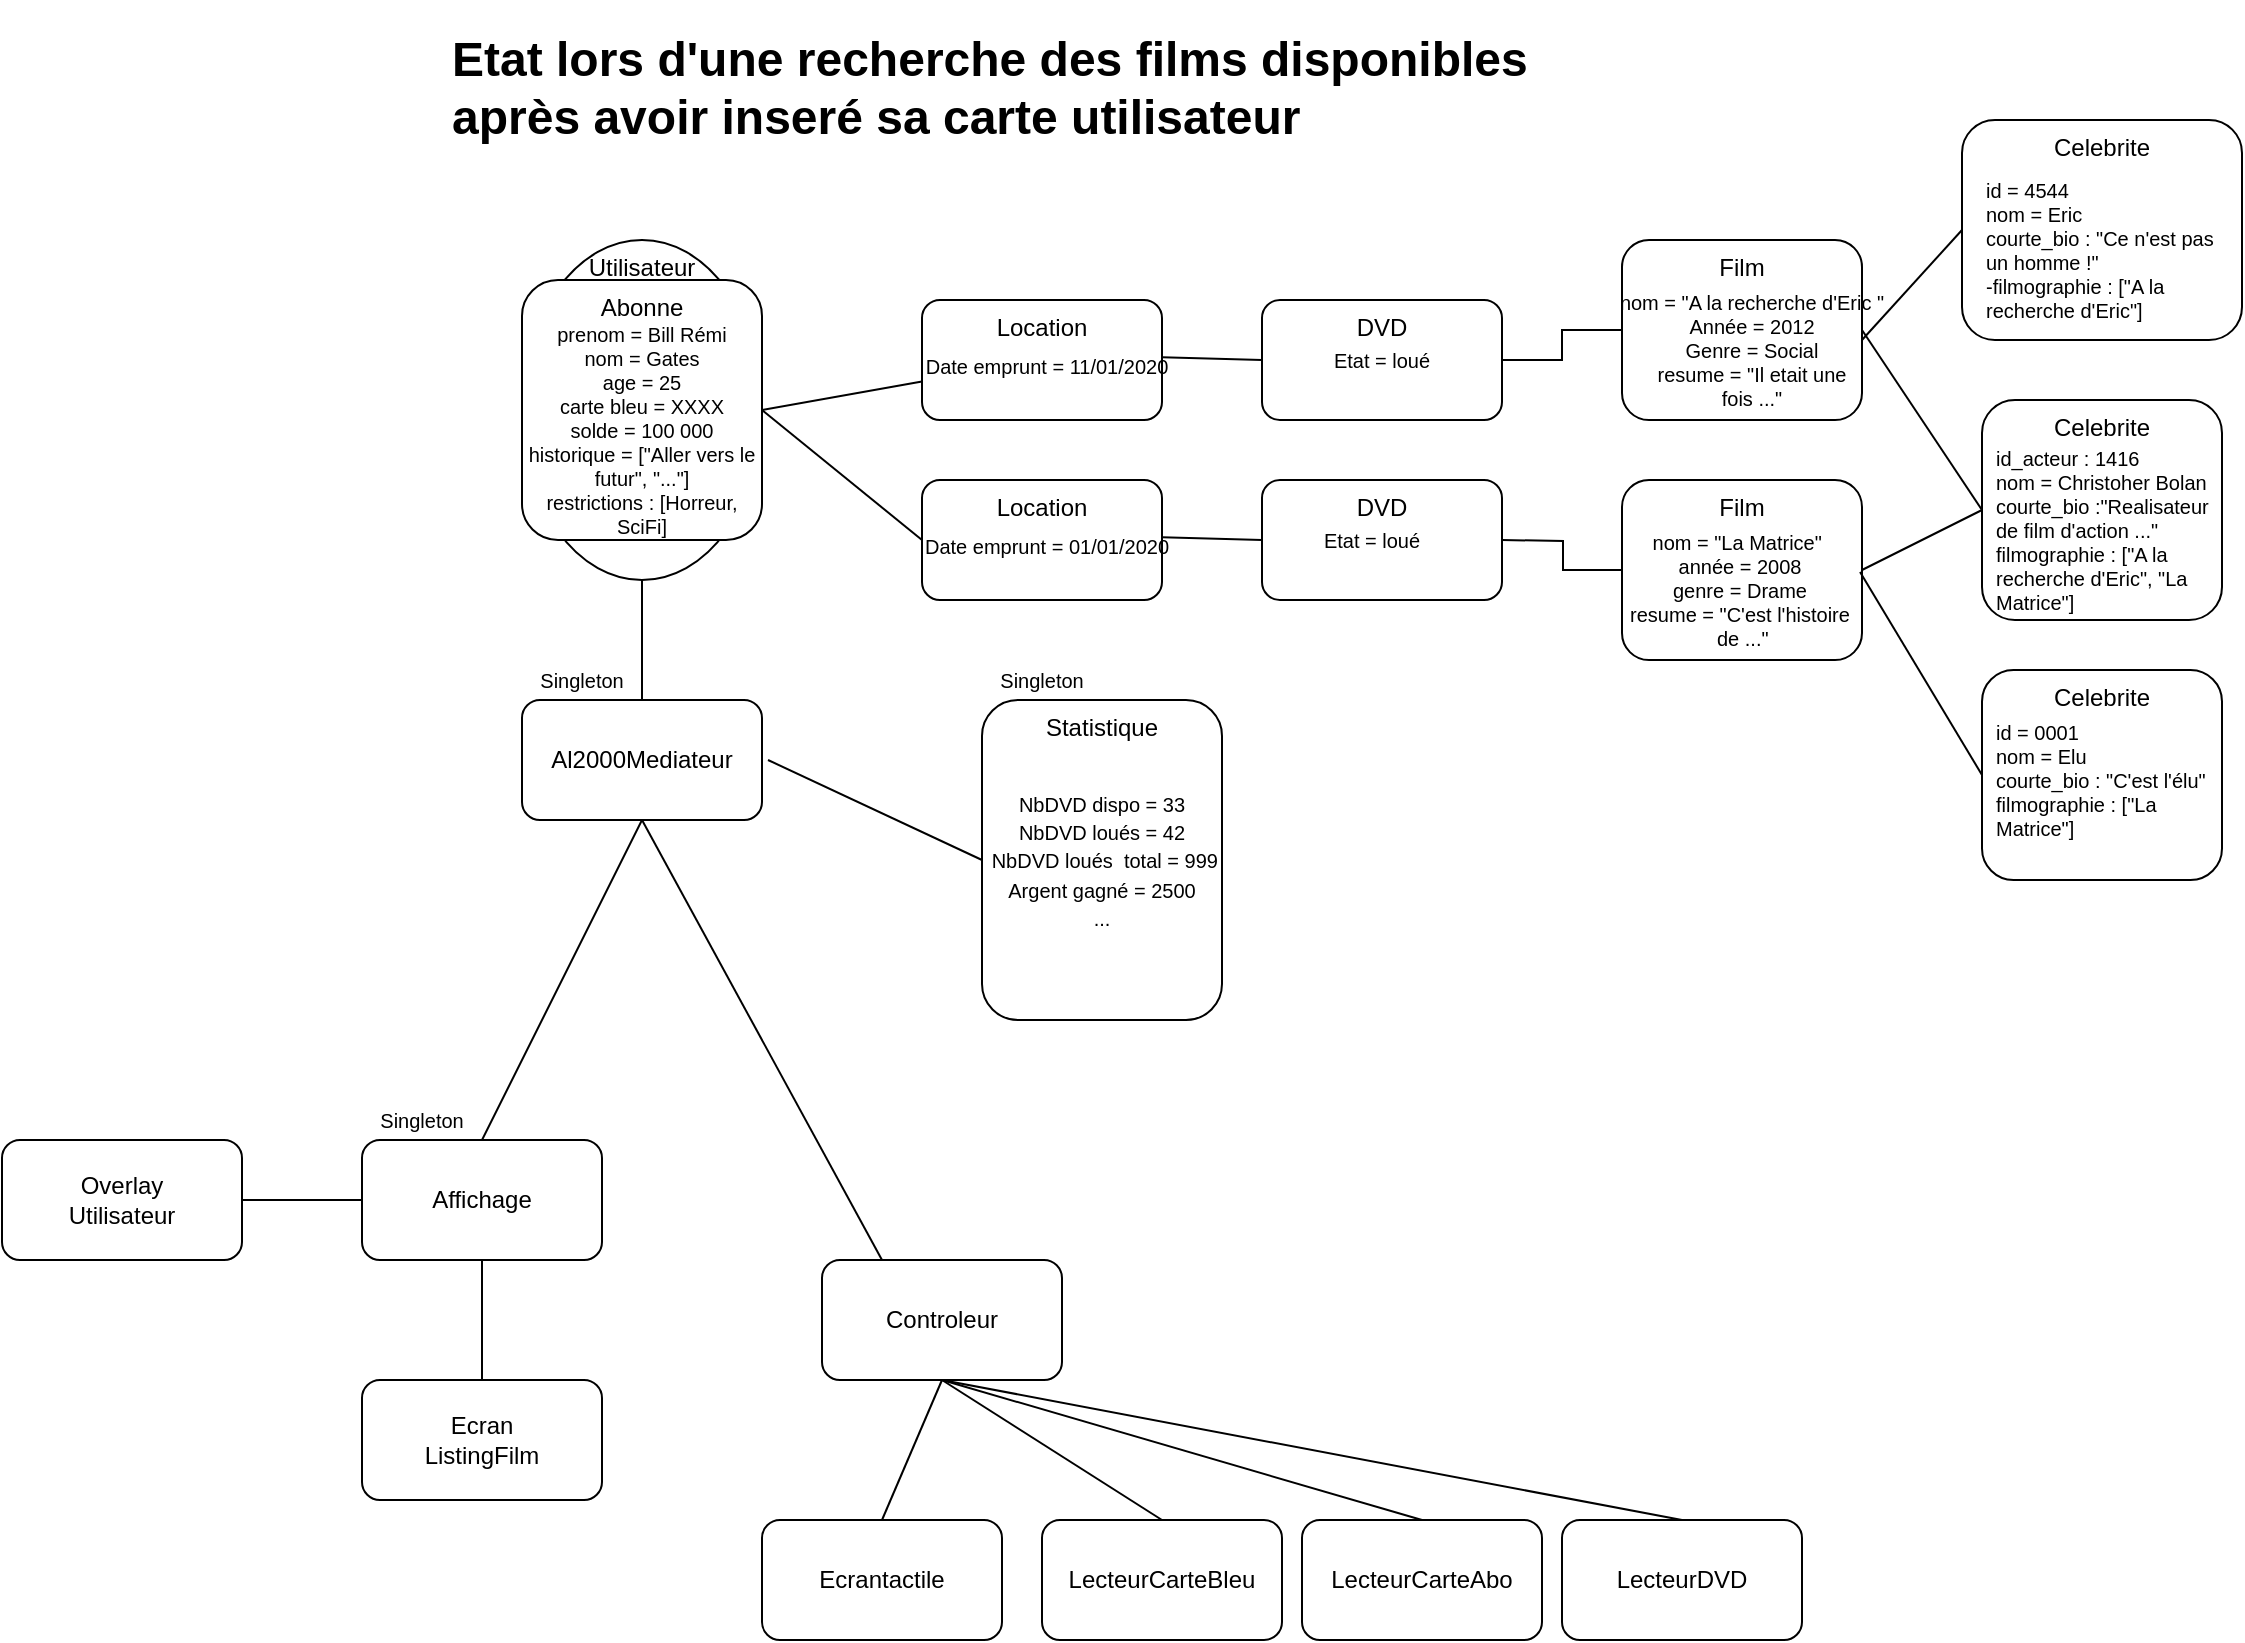 <mxfile version="13.6.5">
    <diagram id="G2yjbjgT_xyMwrx9yoN4" name="Page-1">
        <mxGraphModel dx="1280" dy="1224" grid="1" gridSize="10" guides="1" tooltips="1" connect="1" arrows="1" fold="1" page="1" pageScale="1" pageWidth="827" pageHeight="1169" math="0" shadow="0">
            <root>
                <mxCell id="0"/>
                <mxCell id="1" parent="0"/>
                <mxCell id="130" value="Celebrite" style="whiteSpace=wrap;html=1;rounded=1;verticalAlign=top;" parent="1" vertex="1">
                    <mxGeometry x="1000" y="375" width="120" height="105" as="geometry"/>
                </mxCell>
                <object label="Al2000Mediateur" id="11">
                    <mxCell style="rounded=1;whiteSpace=wrap;html=1;" parent="1" vertex="1">
                        <mxGeometry x="270" y="390" width="120" height="60" as="geometry"/>
                    </mxCell>
                </object>
                <mxCell id="12" value="Statistique" style="whiteSpace=wrap;html=1;rounded=1;verticalAlign=top;" parent="1" vertex="1">
                    <mxGeometry x="500" y="390" width="120" height="160" as="geometry"/>
                </mxCell>
                <mxCell id="13" value="Location" style="whiteSpace=wrap;html=1;rounded=1;verticalAlign=top;" parent="1" vertex="1">
                    <mxGeometry x="470" y="190" width="120" height="60" as="geometry"/>
                </mxCell>
                <object label="Affichage" id="17">
                    <mxCell style="rounded=1;whiteSpace=wrap;html=1;" parent="1" vertex="1">
                        <mxGeometry x="190" y="610" width="120" height="60" as="geometry"/>
                    </mxCell>
                </object>
                <object label="Controleur" id="19">
                    <mxCell style="rounded=1;whiteSpace=wrap;html=1;" parent="1" vertex="1">
                        <mxGeometry x="420" y="670" width="120" height="60" as="geometry"/>
                    </mxCell>
                </object>
                <mxCell id="20" value="" style="endArrow=none;html=1;exitX=0.5;exitY=0;exitDx=0;exitDy=0;" parent="1" source="17" edge="1">
                    <mxGeometry width="50" height="50" relative="1" as="geometry">
                        <mxPoint x="280" y="500" as="sourcePoint"/>
                        <mxPoint x="330" y="450" as="targetPoint"/>
                    </mxGeometry>
                </mxCell>
                <mxCell id="21" value="" style="endArrow=none;html=1;entryX=0.5;entryY=1;entryDx=0;entryDy=0;exitX=0.25;exitY=0;exitDx=0;exitDy=0;" parent="1" source="19" target="11" edge="1">
                    <mxGeometry width="50" height="50" relative="1" as="geometry">
                        <mxPoint x="340" y="500" as="sourcePoint"/>
                        <mxPoint x="390" y="450" as="targetPoint"/>
                    </mxGeometry>
                </mxCell>
                <mxCell id="32" value="" style="endArrow=none;html=1;exitX=0.5;exitY=0;exitDx=0;exitDy=0;entryX=0.5;entryY=1;entryDx=0;entryDy=0;" parent="1" source="11" target="36" edge="1">
                    <mxGeometry width="50" height="50" relative="1" as="geometry">
                        <mxPoint x="410" y="390" as="sourcePoint"/>
                        <mxPoint x="470" y="310" as="targetPoint"/>
                    </mxGeometry>
                </mxCell>
                <mxCell id="33" value="" style="endArrow=none;html=1;entryX=1;entryY=0.5;entryDx=0;entryDy=0;" parent="1" source="13" target="36" edge="1">
                    <mxGeometry width="50" height="50" relative="1" as="geometry">
                        <mxPoint x="390" y="330" as="sourcePoint"/>
                        <mxPoint x="470" y="280" as="targetPoint"/>
                    </mxGeometry>
                </mxCell>
                <mxCell id="36" value="Utilisateur" style="ellipse;whiteSpace=wrap;html=1;rounded=0;verticalAlign=top;" parent="1" vertex="1">
                    <mxGeometry x="270" y="160" width="120" height="170" as="geometry"/>
                </mxCell>
                <mxCell id="38" value="Abonne" style="whiteSpace=wrap;html=1;rounded=1;verticalAlign=top;" parent="1" vertex="1">
                    <mxGeometry x="270" y="180" width="120" height="130" as="geometry"/>
                </mxCell>
                <mxCell id="45" value="" style="endArrow=none;html=1;entryX=0;entryY=0.5;entryDx=0;entryDy=0;" parent="1" target="12" edge="1">
                    <mxGeometry width="50" height="50" relative="1" as="geometry">
                        <mxPoint x="393" y="420" as="sourcePoint"/>
                        <mxPoint x="550" y="390" as="targetPoint"/>
                    </mxGeometry>
                </mxCell>
                <mxCell id="47" value="Ecrantactile" style="rounded=1;whiteSpace=wrap;html=1;fontSize=12;align=center;" parent="1" vertex="1">
                    <mxGeometry x="390" y="800" width="120" height="60" as="geometry"/>
                </mxCell>
                <mxCell id="48" value="LecteurCarteBleu" style="rounded=1;whiteSpace=wrap;html=1;fontSize=12;align=center;" parent="1" vertex="1">
                    <mxGeometry x="530" y="800" width="120" height="60" as="geometry"/>
                </mxCell>
                <mxCell id="49" value="LecteurCarteAbo" style="rounded=1;whiteSpace=wrap;html=1;fontSize=12;align=center;" parent="1" vertex="1">
                    <mxGeometry x="660" y="800" width="120" height="60" as="geometry"/>
                </mxCell>
                <mxCell id="50" value="" style="endArrow=none;html=1;fontSize=12;entryX=0.5;entryY=0;entryDx=0;entryDy=0;exitX=0.5;exitY=1;exitDx=0;exitDy=0;" parent="1" source="19" target="48" edge="1">
                    <mxGeometry width="50" height="50" relative="1" as="geometry">
                        <mxPoint x="440" y="590" as="sourcePoint"/>
                        <mxPoint x="490" y="540" as="targetPoint"/>
                    </mxGeometry>
                </mxCell>
                <mxCell id="51" value="" style="endArrow=none;html=1;fontSize=12;exitX=0.5;exitY=1;exitDx=0;exitDy=0;entryX=0.5;entryY=0;entryDx=0;entryDy=0;" parent="1" source="19" target="49" edge="1">
                    <mxGeometry width="50" height="50" relative="1" as="geometry">
                        <mxPoint x="620" y="680" as="sourcePoint"/>
                        <mxPoint x="670" y="630" as="targetPoint"/>
                    </mxGeometry>
                </mxCell>
                <mxCell id="52" value="" style="endArrow=none;html=1;fontSize=12;entryX=0.5;entryY=1;entryDx=0;entryDy=0;exitX=0.5;exitY=0;exitDx=0;exitDy=0;" parent="1" source="47" target="19" edge="1">
                    <mxGeometry width="50" height="50" relative="1" as="geometry">
                        <mxPoint x="460" y="800" as="sourcePoint"/>
                        <mxPoint x="510" y="750" as="targetPoint"/>
                    </mxGeometry>
                </mxCell>
                <mxCell id="55" value="LecteurDVD" style="rounded=1;whiteSpace=wrap;html=1;fontSize=12;align=center;" parent="1" vertex="1">
                    <mxGeometry x="790" y="800" width="120" height="60" as="geometry"/>
                </mxCell>
                <mxCell id="56" value="" style="endArrow=none;html=1;fontSize=12;entryX=0.5;entryY=0;entryDx=0;entryDy=0;" parent="1" target="55" edge="1">
                    <mxGeometry width="50" height="50" relative="1" as="geometry">
                        <mxPoint x="480" y="730" as="sourcePoint"/>
                        <mxPoint x="730" y="810" as="targetPoint"/>
                    </mxGeometry>
                </mxCell>
                <object label="Ecran&lt;br&gt;ListingFilm" id="58">
                    <mxCell style="rounded=1;whiteSpace=wrap;html=1;" parent="1" vertex="1">
                        <mxGeometry x="190" y="730" width="120" height="60" as="geometry"/>
                    </mxCell>
                </object>
                <object label="Overlay&lt;br&gt;Utilisateur" id="65">
                    <mxCell style="rounded=1;whiteSpace=wrap;html=1;" parent="1" vertex="1">
                        <mxGeometry x="10" y="610" width="120" height="60" as="geometry"/>
                    </mxCell>
                </object>
                <mxCell id="66" value="" style="endArrow=none;html=1;fontSize=12;entryX=0;entryY=0.5;entryDx=0;entryDy=0;exitX=1;exitY=0.5;exitDx=0;exitDy=0;" parent="1" source="65" target="17" edge="1">
                    <mxGeometry width="50" height="50" relative="1" as="geometry">
                        <mxPoint x="-140" y="690" as="sourcePoint"/>
                        <mxPoint x="-90" y="640" as="targetPoint"/>
                    </mxGeometry>
                </mxCell>
                <mxCell id="70" value="" style="endArrow=none;html=1;fontSize=12;entryX=0.5;entryY=1;entryDx=0;entryDy=0;exitX=0.5;exitY=0;exitDx=0;exitDy=0;" parent="1" source="58" target="17" edge="1">
                    <mxGeometry width="50" height="50" relative="1" as="geometry">
                        <mxPoint x="230" y="720" as="sourcePoint"/>
                        <mxPoint x="260" y="680" as="targetPoint"/>
                    </mxGeometry>
                </mxCell>
                <mxCell id="77" value="&lt;font style=&quot;font-size: 10px&quot;&gt;Singleton&lt;/font&gt;" style="text;html=1;strokeColor=none;fillColor=none;align=center;verticalAlign=middle;whiteSpace=wrap;rounded=0;" parent="1" vertex="1">
                    <mxGeometry x="280" y="370" width="40" height="20" as="geometry"/>
                </mxCell>
                <mxCell id="78" value="&lt;font style=&quot;font-size: 10px&quot;&gt;Singleton&lt;/font&gt;" style="text;html=1;strokeColor=none;fillColor=none;align=center;verticalAlign=middle;whiteSpace=wrap;rounded=0;" parent="1" vertex="1">
                    <mxGeometry x="200" y="590" width="40" height="20" as="geometry"/>
                </mxCell>
                <mxCell id="79" value="&lt;font style=&quot;font-size: 10px&quot;&gt;Singleton&lt;/font&gt;" style="text;html=1;strokeColor=none;fillColor=none;align=center;verticalAlign=middle;whiteSpace=wrap;rounded=0;" parent="1" vertex="1">
                    <mxGeometry x="510" y="370" width="40" height="20" as="geometry"/>
                </mxCell>
                <mxCell id="80" value="&lt;h1&gt;Etat lors d'une recherche des films disponibles après avoir inseré sa carte utilisateur&lt;/h1&gt;" style="text;html=1;strokeColor=none;fillColor=none;spacing=5;spacingTop=-20;whiteSpace=wrap;overflow=hidden;rounded=0;" parent="1" vertex="1">
                    <mxGeometry x="230" y="50" width="600" height="120" as="geometry"/>
                </mxCell>
                <mxCell id="82" value="Location" style="whiteSpace=wrap;html=1;rounded=1;verticalAlign=top;" parent="1" vertex="1">
                    <mxGeometry x="470" y="280" width="120" height="60" as="geometry"/>
                </mxCell>
                <mxCell id="83" value="" style="endArrow=none;html=1;entryX=1;entryY=0.5;entryDx=0;entryDy=0;exitX=0;exitY=0.5;exitDx=0;exitDy=0;" parent="1" source="82" target="36" edge="1">
                    <mxGeometry width="50" height="50" relative="1" as="geometry">
                        <mxPoint x="480" y="251.429" as="sourcePoint"/>
                        <mxPoint x="400" y="280" as="targetPoint"/>
                    </mxGeometry>
                </mxCell>
                <mxCell id="91" value="DVD" style="whiteSpace=wrap;html=1;rounded=1;verticalAlign=top;" parent="1" vertex="1">
                    <mxGeometry x="640" y="280" width="120" height="60" as="geometry"/>
                </mxCell>
                <mxCell id="97" value="" style="edgeStyle=orthogonalEdgeStyle;rounded=0;orthogonalLoop=1;jettySize=auto;html=1;fontSize=10;endArrow=none;endFill=0;" parent="1" source="92" target="96" edge="1">
                    <mxGeometry relative="1" as="geometry"/>
                </mxCell>
                <mxCell id="92" value="DVD" style="whiteSpace=wrap;html=1;rounded=1;verticalAlign=top;" parent="1" vertex="1">
                    <mxGeometry x="640" y="190" width="120" height="60" as="geometry"/>
                </mxCell>
                <mxCell id="93" value="prenom = Bill Rémi&lt;br&gt;nom = Gates&lt;br&gt;age = 25&lt;br&gt;carte bleu = XXXX&lt;br&gt;solde = 100 000&lt;br&gt;historique = [&quot;Aller vers le futur&quot;, &quot;...&quot;]&lt;br&gt;restrictions : [Horreur, SciFi]" style="text;html=1;strokeColor=none;fillColor=none;align=center;verticalAlign=middle;whiteSpace=wrap;rounded=0;fontSize=10;" parent="1" vertex="1">
                    <mxGeometry x="270" y="190" width="120" height="130" as="geometry"/>
                </mxCell>
                <mxCell id="94" value="" style="endArrow=none;html=1;entryX=1;entryY=0.5;entryDx=0;entryDy=0;exitX=0;exitY=0.5;exitDx=0;exitDy=0;" parent="1" source="92" edge="1">
                    <mxGeometry width="50" height="50" relative="1" as="geometry">
                        <mxPoint x="670" y="189.999" as="sourcePoint"/>
                        <mxPoint x="590" y="218.57" as="targetPoint"/>
                    </mxGeometry>
                </mxCell>
                <mxCell id="95" value="" style="endArrow=none;html=1;entryX=1;entryY=0.5;entryDx=0;entryDy=0;exitX=0;exitY=0.5;exitDx=0;exitDy=0;" parent="1" edge="1">
                    <mxGeometry width="50" height="50" relative="1" as="geometry">
                        <mxPoint x="640" y="310" as="sourcePoint"/>
                        <mxPoint x="590" y="308.57" as="targetPoint"/>
                    </mxGeometry>
                </mxCell>
                <mxCell id="96" value="Film" style="whiteSpace=wrap;html=1;rounded=1;verticalAlign=top;" parent="1" vertex="1">
                    <mxGeometry x="820" y="160" width="120" height="90" as="geometry"/>
                </mxCell>
                <mxCell id="98" value="" style="edgeStyle=orthogonalEdgeStyle;rounded=0;orthogonalLoop=1;jettySize=auto;html=1;fontSize=10;endArrow=none;endFill=0;" parent="1" target="99" edge="1">
                    <mxGeometry relative="1" as="geometry">
                        <mxPoint x="760" y="310" as="sourcePoint"/>
                    </mxGeometry>
                </mxCell>
                <mxCell id="99" value="Film" style="whiteSpace=wrap;html=1;rounded=1;verticalAlign=top;" parent="1" vertex="1">
                    <mxGeometry x="820" y="280" width="120" height="90" as="geometry"/>
                </mxCell>
                <mxCell id="102" value="&lt;span style=&quot;font-size: 10px&quot;&gt;NbDVD dispo = 33&lt;br&gt;&lt;/span&gt;&lt;span style=&quot;font-size: 10px&quot;&gt;NbDVD loués = 42&lt;br&gt;&lt;/span&gt;&lt;span style=&quot;font-size: 10px&quot;&gt;&amp;nbsp;NbDVD loués&amp;nbsp; total = 999&lt;br&gt;&lt;/span&gt;&lt;span style=&quot;font-size: 10px&quot;&gt;Argent gagné = 2500&lt;br&gt;&lt;/span&gt;&lt;span style=&quot;font-size: 10px&quot;&gt;...&lt;/span&gt;&lt;span style=&quot;font-size: 10px&quot;&gt;&lt;br&gt;&lt;/span&gt;" style="text;html=1;strokeColor=none;fillColor=none;align=center;verticalAlign=middle;whiteSpace=wrap;rounded=0;" parent="1" vertex="1">
                    <mxGeometry x="500" y="420" width="120" height="100" as="geometry"/>
                </mxCell>
                <mxCell id="113" value="" style="endArrow=none;html=1;fontSize=10;entryX=0.5;entryY=1;entryDx=0;entryDy=0;exitX=0.5;exitY=0;exitDx=0;exitDy=0;" parent="1" target="99" edge="1">
                    <mxGeometry width="50" height="50" relative="1" as="geometry">
                        <mxPoint x="880" y="370" as="sourcePoint"/>
                        <mxPoint x="879.5" y="340" as="targetPoint"/>
                    </mxGeometry>
                </mxCell>
                <mxCell id="115" value="Celebrite" style="whiteSpace=wrap;html=1;rounded=1;verticalAlign=top;" parent="1" vertex="1">
                    <mxGeometry x="1000" y="240" width="120" height="110" as="geometry"/>
                </mxCell>
                <mxCell id="116" value="&lt;span style=&quot;color: rgba(0 , 0 , 0 , 0) ; font-family: monospace ; font-size: 0px&quot;&gt;%3CmxGraphModel%3E%3Croot%3E%3CmxCell%20id%3D%220%22%2F%3E%3CmxCell%20id%3D%221%22%20parent%3D%220%22%2F%3E%3CmxCell%20id%3D%222%22%20value%3D%22%26lt%3Bdiv%20style%3D%26quot%3Btext-align%3A%20justify%26quot%3B%26gt%3B%26lt%3Bspan%20style%3D%26quot%3Bfont-size%3A%2010px%26quot%3B%26gt%3B-id_acteur%20%3A%20integer%26lt%3B%2Fspan%26gt%3B%26lt%3B%2Fdiv%26gt%3B%26lt%3Bfont%20style%3D%26quot%3Bfont-size%3A%2010px%26quot%3B%26gt%3B%26lt%3Bdiv%20style%3D%26quot%3Btext-align%3A%20justify%26quot%3B%26gt%3B%26lt%3Bspan%26gt%3B-nom%20%3A%20String%26amp%3Bnbsp%3B%20%26amp%3Bnbsp%3B%20%26amp%3Bnbsp%3B%26lt%3B%2Fspan%26gt%3B%26lt%3B%2Fdiv%26gt%3B%26lt%3Bdiv%20style%3D%26quot%3Btext-align%3A%20justify%26quot%3B%26gt%3B%26lt%3Bspan%26gt%3B-pr%C3%A9nom%20%3A%20String%26lt%3B%2Fspan%26gt%3B%26lt%3B%2Fdiv%26gt%3B%26lt%3Bdiv%20style%3D%26quot%3Btext-align%3A%20justify%26quot%3B%26gt%3B%26lt%3Bspan%26gt%3B-courte_bio%20%3AString%26lt%3B%2Fspan%26gt%3B%26lt%3B%2Fdiv%26gt%3B%26lt%3Bdiv%20style%3D%26quot%3Btext-align%3A%20justify%26quot%3B%26gt%3B-filmographie%20%3A%20String%5B%5D%26lt%3Bspan%26gt%3B%26lt%3Bbr%26gt%3B%26lt%3B%2Fspan%26gt%3B%26lt%3B%2Fdiv%26gt%3B%26lt%3B%2Ffont%26gt%3B%22%20style%3D%22text%3Bhtml%3D1%3BstrokeColor%3Dnone%3BfillColor%3Dnone%3Balign%3Dcenter%3BverticalAlign%3Dmiddle%3BwhiteSpace%3Dwrap%3Brounded%3D0%3B%22%20vertex%3D%221%22%20parent%3D%221%22%3E%3CmxGeometry%20x%3D%22-135%22%20y%3D%22447%22%20width%3D%22110%22%20height%3D%2230%22%20as%3D%22geometry%22%2F%3E%3C%2FmxCell%3E%3C%2Froot%3E%3C%2FmxGraphModel%&lt;/span&gt;&lt;span style=&quot;&quot;&gt;id_acteur : 1416&lt;/span&gt;&lt;span style=&quot;color: rgba(0 , 0 , 0 , 0) ; font-family: monospace ; font-size: 0px&quot;&gt;&lt;br&gt;&lt;/span&gt;nom = Christoher Bolan&lt;br&gt;&lt;span style=&quot;&quot;&gt;courte_bio :&quot;Realisateur de film d'action ...&quot;&lt;/span&gt;&lt;br&gt;&lt;div style=&quot;&quot;&gt;filmographie : [&quot;A la recherche d'Eric&quot;, &quot;La Matrice&quot;]&lt;/div&gt;" style="text;html=1;strokeColor=none;fillColor=none;align=left;verticalAlign=middle;whiteSpace=wrap;rounded=0;fontSize=10;" parent="1" vertex="1">
                    <mxGeometry x="1005" y="285" width="110" height="40" as="geometry"/>
                </mxCell>
                <mxCell id="117" value="" style="endArrow=none;html=1;fontSize=10;exitX=1;exitY=0.5;exitDx=0;exitDy=0;entryX=0;entryY=0.5;entryDx=0;entryDy=0;" parent="1" source="96" target="115" edge="1">
                    <mxGeometry width="50" height="50" relative="1" as="geometry">
                        <mxPoint x="970" y="400" as="sourcePoint"/>
                        <mxPoint x="1020" y="350" as="targetPoint"/>
                    </mxGeometry>
                </mxCell>
                <mxCell id="118" value="" style="endArrow=none;html=1;fontSize=10;exitX=1;exitY=0.5;exitDx=0;exitDy=0;entryX=0;entryY=0.5;entryDx=0;entryDy=0;" parent="1" source="99" target="115" edge="1">
                    <mxGeometry width="50" height="50" relative="1" as="geometry">
                        <mxPoint x="950" y="230" as="sourcePoint"/>
                        <mxPoint x="1010" y="280" as="targetPoint"/>
                    </mxGeometry>
                </mxCell>
                <mxCell id="120" value="Celebrite" style="whiteSpace=wrap;html=1;rounded=1;verticalAlign=top;" parent="1" vertex="1">
                    <mxGeometry x="990" y="100" width="140" height="110" as="geometry"/>
                </mxCell>
                <mxCell id="121" value="id = 4544&lt;br&gt;nom = Eric&lt;br&gt;&lt;span style=&quot;&quot;&gt;courte_bio : &quot;Ce n'est pas un homme !&quot;&lt;/span&gt;&lt;br&gt;&lt;div style=&quot;&quot;&gt;-filmographie : [&quot;A la recherche d'Eric&quot;]&lt;/div&gt;" style="text;html=1;strokeColor=none;fillColor=none;align=left;verticalAlign=middle;whiteSpace=wrap;rounded=0;fontSize=10;" parent="1" vertex="1">
                    <mxGeometry x="1000" y="150" width="120" height="30" as="geometry"/>
                </mxCell>
                <mxCell id="122" value="nom = &quot;A la recherche d'Eric &quot;&lt;br&gt;Année = 2012&lt;br&gt;Genre = Social&lt;br&gt;resume = &quot;Il etait une &lt;br&gt;fois ...&quot;" style="text;html=1;strokeColor=none;fillColor=none;align=center;verticalAlign=middle;whiteSpace=wrap;rounded=0;fontSize=10;" parent="1" vertex="1">
                    <mxGeometry x="810" y="190" width="150" height="50" as="geometry"/>
                </mxCell>
                <mxCell id="124" value="" style="endArrow=none;html=1;fontSize=10;entryX=0;entryY=0.5;entryDx=0;entryDy=0;" parent="1" target="120" edge="1">
                    <mxGeometry width="50" height="50" relative="1" as="geometry">
                        <mxPoint x="940" y="210" as="sourcePoint"/>
                        <mxPoint x="985" y="160" as="targetPoint"/>
                    </mxGeometry>
                </mxCell>
                <mxCell id="126" value="nom = &quot;La Matrice&quot;&amp;nbsp;&lt;br&gt;année = 2008&lt;br&gt;genre = Drame&lt;br&gt;resume = &quot;C'est l'histoire&lt;br&gt;&amp;nbsp;de ...&quot;" style="text;html=1;strokeColor=none;fillColor=none;align=center;verticalAlign=middle;whiteSpace=wrap;rounded=0;fontSize=10;" parent="1" vertex="1">
                    <mxGeometry x="818" y="300" width="122" height="70" as="geometry"/>
                </mxCell>
                <mxCell id="128" value="&lt;span&gt;id = 0001&lt;/span&gt;&lt;br&gt;&lt;span&gt;nom = Elu&lt;/span&gt;&lt;br&gt;&lt;span&gt;courte_bio : &quot;C'est l'élu&quot;&lt;/span&gt;&lt;br&gt;&lt;div&gt;filmographie : [&quot;La Matrice&quot;]&lt;/div&gt;" style="text;html=1;strokeColor=none;fillColor=none;align=left;verticalAlign=middle;whiteSpace=wrap;rounded=0;fontSize=10;" parent="1" vertex="1">
                    <mxGeometry x="1005" y="370" width="110" height="120" as="geometry"/>
                </mxCell>
                <mxCell id="131" value="" style="endArrow=none;html=1;fontSize=10;entryX=0;entryY=0.5;entryDx=0;entryDy=0;exitX=0.992;exitY=0.371;exitDx=0;exitDy=0;exitPerimeter=0;" parent="1" target="130" edge="1" source="126">
                    <mxGeometry width="50" height="50" relative="1" as="geometry">
                        <mxPoint x="940" y="310" as="sourcePoint"/>
                        <mxPoint x="1020" y="370" as="targetPoint"/>
                    </mxGeometry>
                </mxCell>
                <mxCell id="138" value="Etat = loué" style="text;html=1;strokeColor=none;fillColor=none;align=center;verticalAlign=middle;whiteSpace=wrap;rounded=0;fontSize=10;" parent="1" vertex="1">
                    <mxGeometry x="665" y="205" width="70" height="30" as="geometry"/>
                </mxCell>
                <mxCell id="139" value="Etat = loué" style="text;html=1;strokeColor=none;fillColor=none;align=center;verticalAlign=middle;whiteSpace=wrap;rounded=0;fontSize=10;" parent="1" vertex="1">
                    <mxGeometry x="660" y="295" width="70" height="30" as="geometry"/>
                </mxCell>
                <mxCell id="140" value="Date emprunt = 01/01/2020" style="text;html=1;strokeColor=none;fillColor=none;align=center;verticalAlign=middle;whiteSpace=wrap;rounded=0;fontSize=10;" parent="1" vertex="1">
                    <mxGeometry x="465" y="295" width="135" height="35" as="geometry"/>
                </mxCell>
                <mxCell id="141" value="Date emprunt = 11/01/2020" style="text;html=1;strokeColor=none;fillColor=none;align=center;verticalAlign=middle;whiteSpace=wrap;rounded=0;fontSize=10;" parent="1" vertex="1">
                    <mxGeometry x="470" y="205" width="125" height="35" as="geometry"/>
                </mxCell>
            </root>
        </mxGraphModel>
    </diagram>
</mxfile>